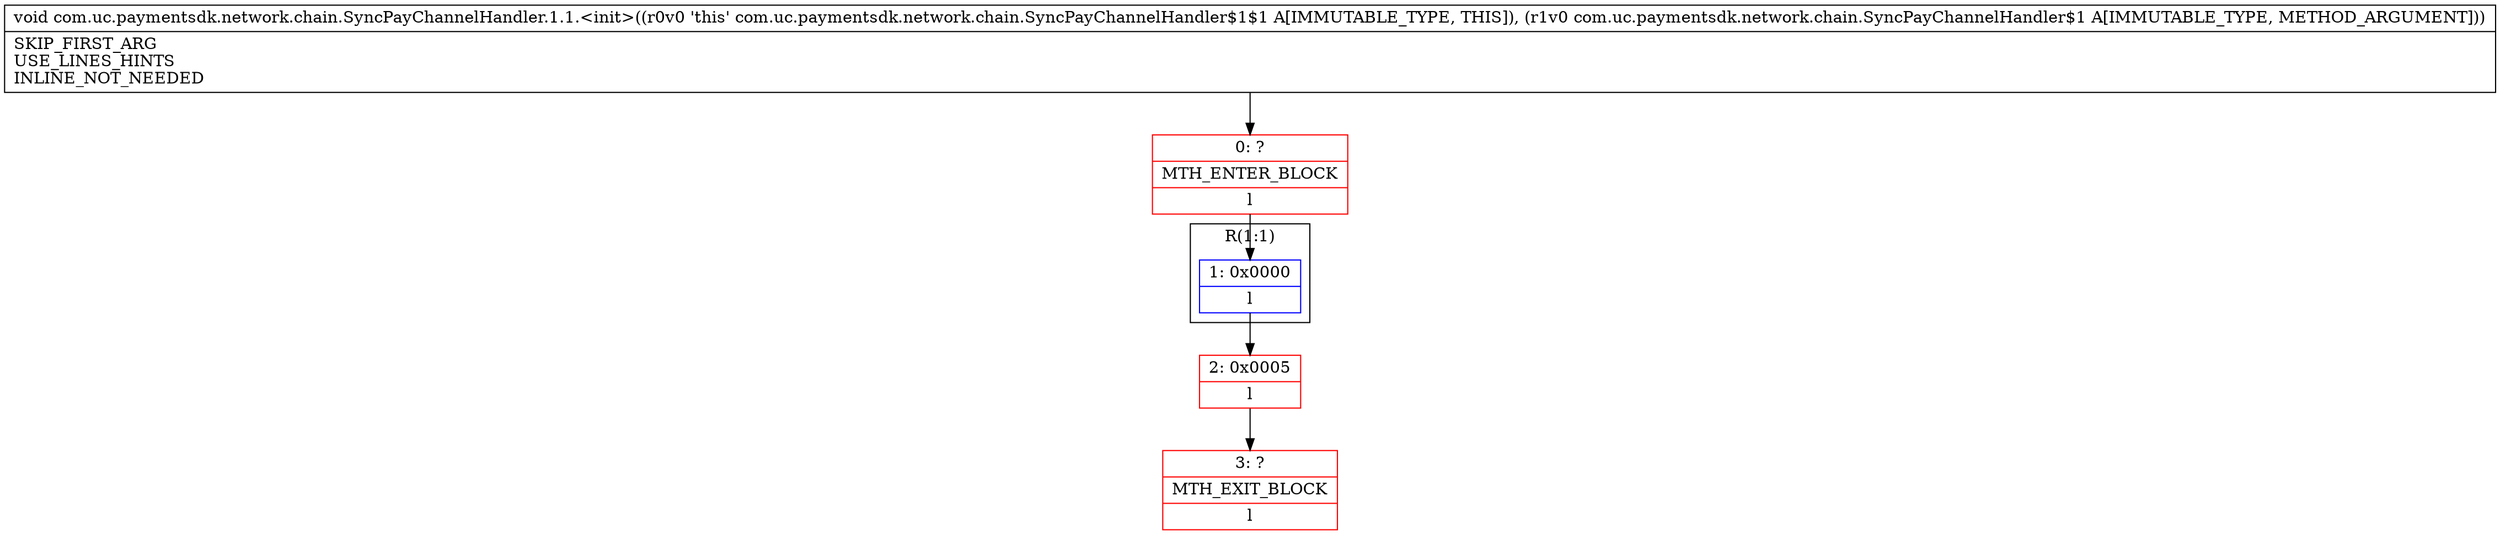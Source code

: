 digraph "CFG forcom.uc.paymentsdk.network.chain.SyncPayChannelHandler.1.1.\<init\>(Lcom\/uc\/paymentsdk\/network\/chain\/SyncPayChannelHandler$1;)V" {
subgraph cluster_Region_803061886 {
label = "R(1:1)";
node [shape=record,color=blue];
Node_1 [shape=record,label="{1\:\ 0x0000|l}"];
}
Node_0 [shape=record,color=red,label="{0\:\ ?|MTH_ENTER_BLOCK\l|l}"];
Node_2 [shape=record,color=red,label="{2\:\ 0x0005|l}"];
Node_3 [shape=record,color=red,label="{3\:\ ?|MTH_EXIT_BLOCK\l|l}"];
MethodNode[shape=record,label="{void com.uc.paymentsdk.network.chain.SyncPayChannelHandler.1.1.\<init\>((r0v0 'this' com.uc.paymentsdk.network.chain.SyncPayChannelHandler$1$1 A[IMMUTABLE_TYPE, THIS]), (r1v0 com.uc.paymentsdk.network.chain.SyncPayChannelHandler$1 A[IMMUTABLE_TYPE, METHOD_ARGUMENT]))  | SKIP_FIRST_ARG\lUSE_LINES_HINTS\lINLINE_NOT_NEEDED\l}"];
MethodNode -> Node_0;
Node_1 -> Node_2;
Node_0 -> Node_1;
Node_2 -> Node_3;
}

